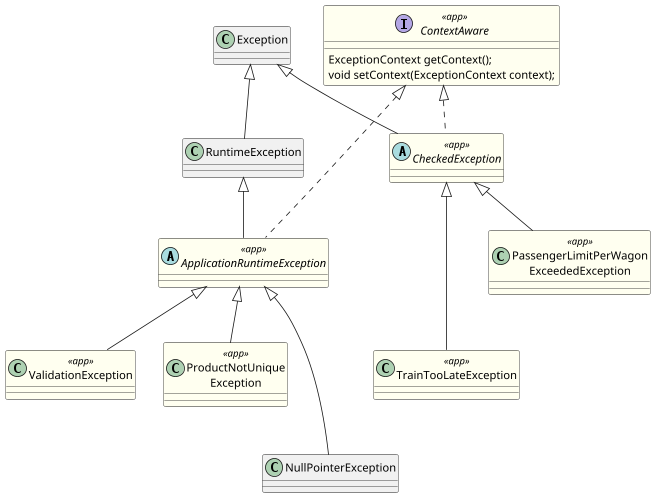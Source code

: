 @startuml
'https://plantuml.com/class-diagram

scale 0.8

' skin params, settings

skinparam note {
  fontStyle italic
}

skinparam class {
  backgroundColor<<app>> #fffff0
}

skinparam groupInheritance 1

' classes

interface ContextAware <<app>> {
  ExceptionContext getContext();
  void setContext(ExceptionContext context);
}
class Exception
class RuntimeException
abstract class ApplicationRuntimeException <<app>>
abstract class CheckedException <<app>>
class ValidationException <<app>>
class TrainTooLateException <<app>>
class ProductNotUnique\nException <<app>>
class PassengerLimitPerWagon\nExceededException <<app>>

' Associations

' from Java Libraries
Exception            <|--   RuntimeException
Exception            <|--   CheckedException
RuntimeException     <|--   ApplicationRuntimeException
' Application specific
ContextAware         <|..   ApplicationRuntimeException
ContextAware         <|..   CheckedException

ApplicationRuntimeException <|--  ValidationException
ApplicationRuntimeException <|--  ProductNotUnique\nException
ApplicationRuntimeException <|--- NullPointerException

CheckedException     <|--  PassengerLimitPerWagon\nExceededException
CheckedException     <|--- TrainTooLateException

@enduml